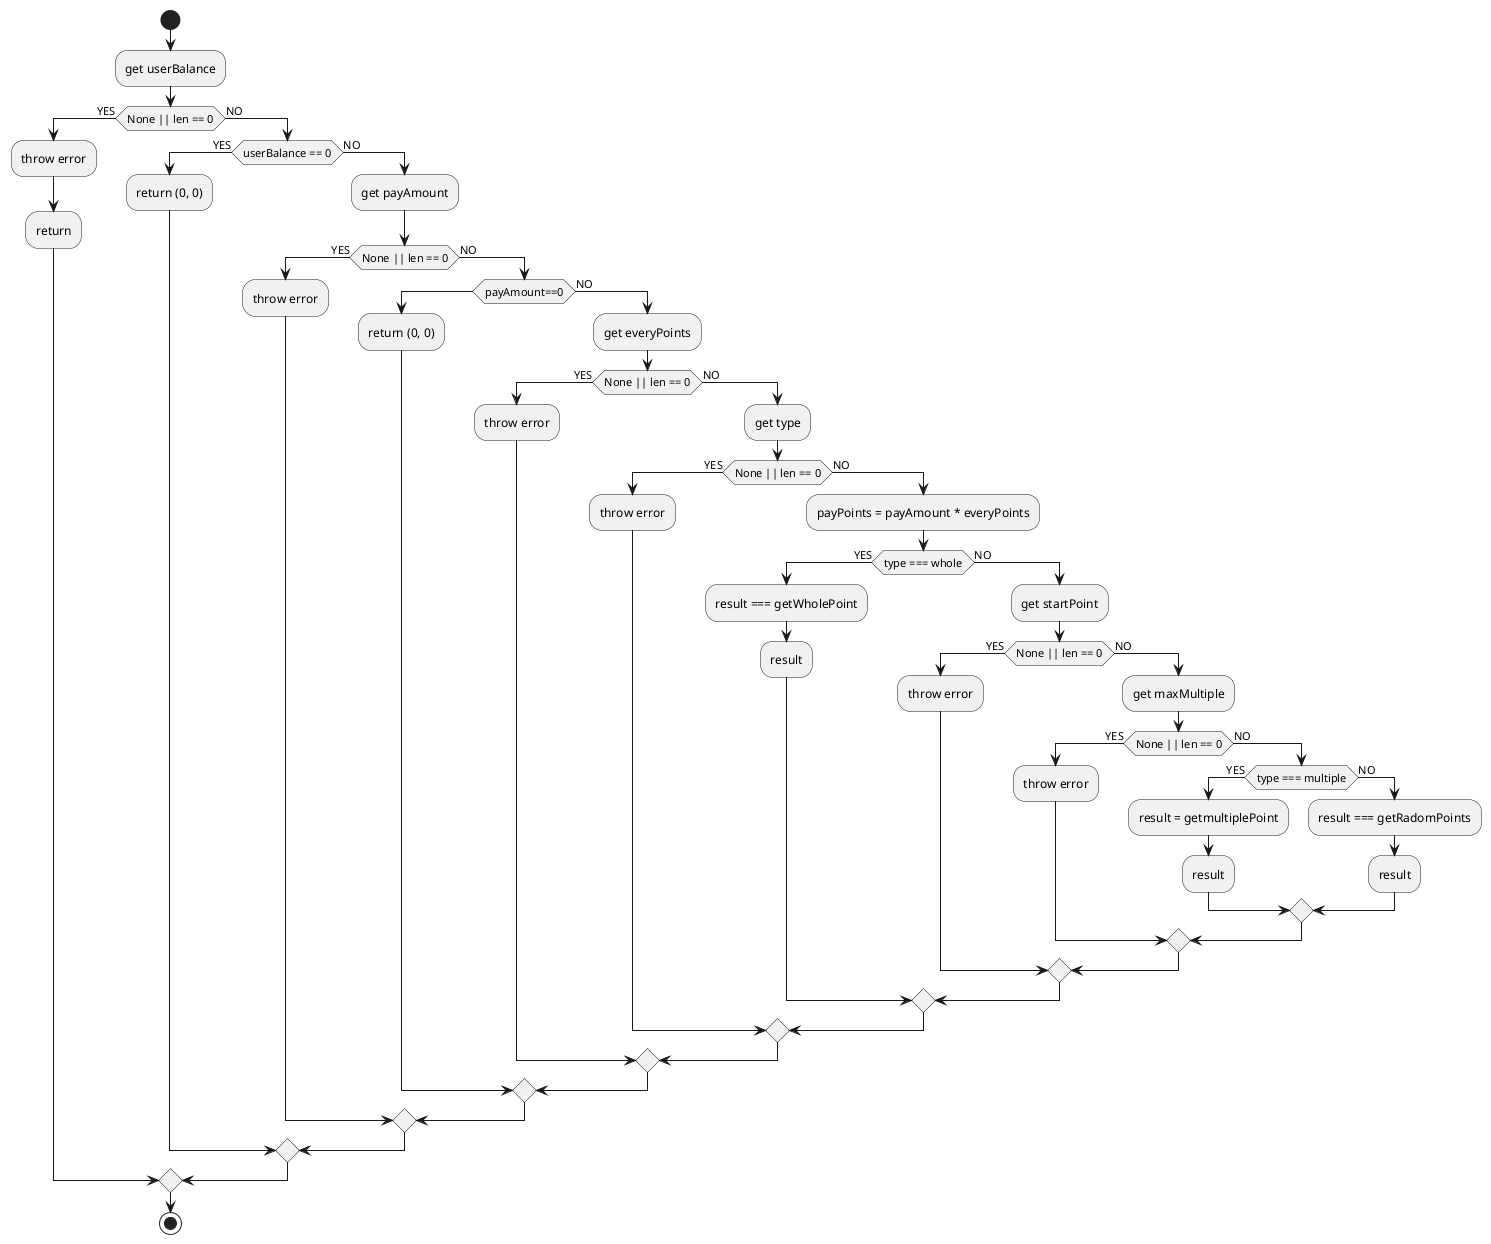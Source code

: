 @startuml point
start
:get userBalance;
if (None || len == 0) then (YES)
  :throw error;
  :return;
else (NO)
  if (userBalance == 0) then (YES)
    :return (0, 0);
  else (NO)
    :get payAmount;
    if (None || len == 0) then (YES)
      :throw error;
    else (NO)
      if (payAmount==0) then
        :return (0, 0);
      else (NO)
        :get everyPoints;
        if(None || len == 0) then (YES)
          :throw error;
        else (NO)
          :get type;
          if(None || len == 0) then (YES)
            :throw error;
          else (NO)
            :payPoints = payAmount * everyPoints;
            if (type === whole) then (YES)
              :result === getWholePoint;
              :result;
            else (NO)
              :get startPoint;
              if (None || len == 0) then (YES)
                :throw error;
              else (NO)
                :get maxMultiple;
                if (None || len == 0) then (YES)
                  :throw error;
                else (NO)
                  if (type === multiple) then (YES)
                    :result = getmultiplePoint;
                    :result;
                  else (NO)
                    :result === getRadomPoints;
                    :result;
                  endif
                endif
              endif
            endif
          endif
        endif
      endif
    endif
  endif
endif
stop
@enduml